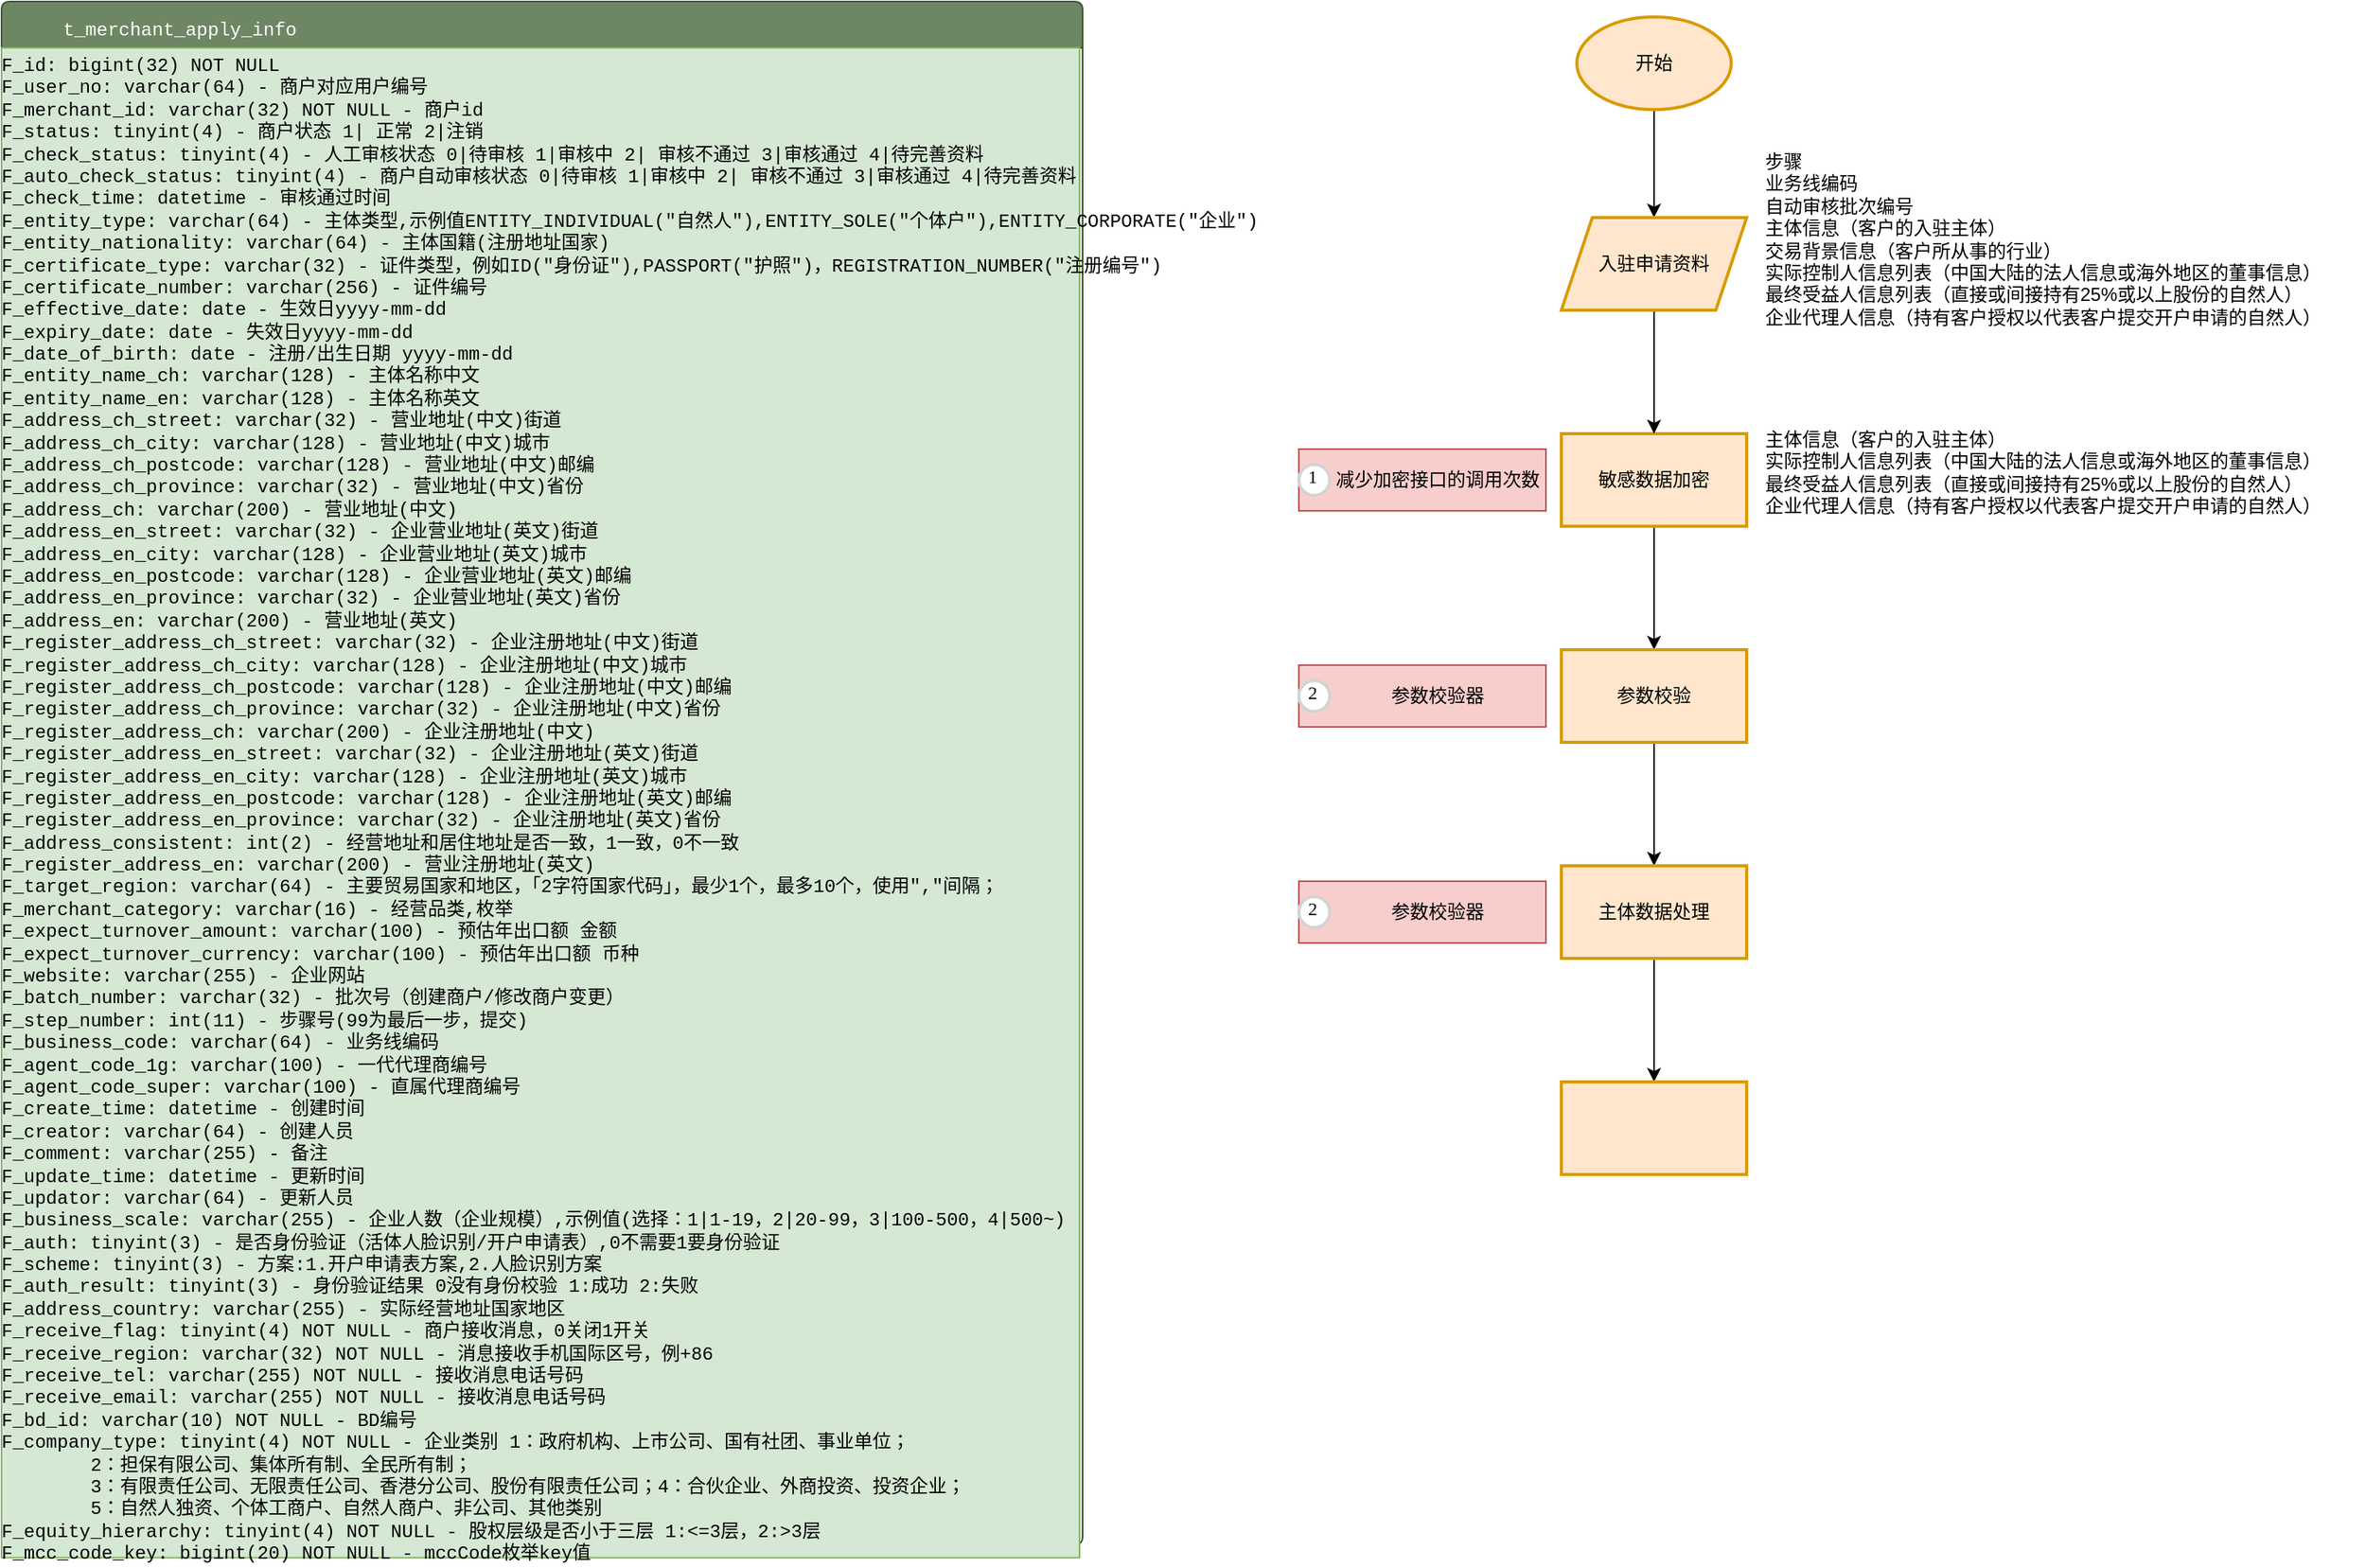 <mxfile version="24.3.1" type="github">
  <diagram name="Page 2" id="f50cWnhNKc0xasic3wzm">
    <mxGraphModel dx="479" dy="3088" grid="1" gridSize="10" guides="1" tooltips="1" connect="1" arrows="1" fold="1" page="1" pageScale="1" pageWidth="827" pageHeight="1169" math="0" shadow="0">
      <root>
        <mxCell id="0" />
        <mxCell id="1" parent="0" />
        <mxCell id="WJBm6pe73H-23jdvLBGB-24" style="graphMlID=entity0;gradientDirection=east;shape=swimlane;startSize=30;rounded=1;arcSize=6;collapsible=0;fillColor=#6d8764;strokeColor=#3A5431;strokeWidth=1.0;swimlaneFillColor=#FFFFFF;fontColor=#ffffff;" parent="1" vertex="1">
          <mxGeometry x="920" y="-2280" width="700" height="1000" as="geometry" />
        </mxCell>
        <mxCell id="WJBm6pe73H-23jdvLBGB-26" value="t_merchant_apply_info" style="text;html=1;spacing=0;align=center;fontFamily=courier;fontSize=12;fontStyle=0;=center;fontColor=#ffffff" parent="WJBm6pe73H-23jdvLBGB-24" vertex="1">
          <mxGeometry y="6.67" width="230" height="25" as="geometry" />
        </mxCell>
        <mxCell id="WJBm6pe73H-23jdvLBGB-31" value="" style="edgeStyle=orthogonalEdgeStyle;rounded=0;orthogonalLoop=1;jettySize=auto;html=1;" parent="1" source="WJBm6pe73H-23jdvLBGB-29" edge="1">
          <mxGeometry relative="1" as="geometry">
            <mxPoint x="1990" y="-2140" as="targetPoint" />
          </mxGeometry>
        </mxCell>
        <mxCell id="WJBm6pe73H-23jdvLBGB-29" value="开始" style="strokeWidth=2;html=1;shape=mxgraph.flowchart.start_1;whiteSpace=wrap;strokeColor=#D79B00;fillColor=#FFE6CC;" parent="1" vertex="1">
          <mxGeometry x="1940" y="-2270" width="100" height="60" as="geometry" />
        </mxCell>
        <mxCell id="WJBm6pe73H-23jdvLBGB-33" value="步骤&#xa;业务线编码&#xa;自动审核批次编号&#xa;主体信息（客户的入驻主体）&#xa;交易背景信息（客户所从事的行业）&#xa;实际控制人信息列表（中国大陆的法人信息或海外地区的董事信息）&#xa;最终受益人信息列表（直接或间接持有25%或以上股份的自然人）&#xa;企业代理人信息（持有客户授权以代表客户提交开户申请的自然人）" style="text;whiteSpace=wrap;" parent="1" vertex="1">
          <mxGeometry x="2060" y="-2190" width="390" height="140" as="geometry" />
        </mxCell>
        <mxCell id="WJBm6pe73H-23jdvLBGB-52" value="" style="edgeStyle=orthogonalEdgeStyle;rounded=0;orthogonalLoop=1;jettySize=auto;html=1;" parent="1" source="WJBm6pe73H-23jdvLBGB-34" target="WJBm6pe73H-23jdvLBGB-51" edge="1">
          <mxGeometry relative="1" as="geometry" />
        </mxCell>
        <mxCell id="WJBm6pe73H-23jdvLBGB-34" value="敏感数据加密" style="whiteSpace=wrap;html=1;strokeWidth=2;fillColor=#ffe6cc;strokeColor=#d79b00;" parent="1" vertex="1">
          <mxGeometry x="1930" y="-2000" width="120" height="60" as="geometry" />
        </mxCell>
        <mxCell id="WJBm6pe73H-23jdvLBGB-36" value="主体信息（客户的入驻主体）&#xa;实际控制人信息列表（中国大陆的法人信息或海外地区的董事信息）&#xa;最终受益人信息列表（直接或间接持有25%或以上股份的自然人）&#xa;企业代理人信息（持有客户授权以代表客户提交开户申请的自然人）" style="text;whiteSpace=wrap;" parent="1" vertex="1">
          <mxGeometry x="2060" y="-2010" width="390" height="100" as="geometry" />
        </mxCell>
        <mxCell id="WJBm6pe73H-23jdvLBGB-25" value="F_id: bigint(32) NOT NULL&lt;br&gt;F_user_no: varchar(64) - 商户对应用户编号&lt;br&gt;F_merchant_id: varchar(32) NOT NULL - 商户id&lt;br&gt;F_status: tinyint(4) - 商户状态 1| 正常 2|注销&lt;br&gt;F_check_status: tinyint(4) - 人工审核状态 0|待审核 1|审核中 2| 审核不通过 3|审核通过 4|待完善资料&lt;br&gt;F_auto_check_status: tinyint(4) - 商户自动审核状态 0|待审核 1|审核中 2| 审核不通过 3|审核通过 4|待完善资料&lt;br&gt;F_check_time: datetime - 审核通过时间&lt;br&gt;F_entity_type: varchar(64) - 主体类型,示例值ENTITY_INDIVIDUAL(&quot;自然人&quot;),ENTITY_SOLE(&quot;个体户&quot;),ENTITY_CORPORATE(&quot;企业&quot;)&lt;br&gt;F_entity_nationality: varchar(64) - 主体国籍(注册地址国家)&lt;br&gt;F_certificate_type: varchar(32) - 证件类型，例如ID(&quot;身份证&quot;),PASSPORT(&quot;护照&quot;)，REGISTRATION_NUMBER(&quot;注册编号&quot;)&lt;br&gt;F_certificate_number: varchar(256) - 证件编号&lt;br&gt;F_effective_date: date - 生效日yyyy-mm-dd&lt;br&gt;F_expiry_date: date - 失效日yyyy-mm-dd&lt;br&gt;F_date_of_birth: date - 注册/出生日期 yyyy-mm-dd&lt;br&gt;F_entity_name_ch: varchar(128) - 主体名称中文&lt;br&gt;F_entity_name_en: varchar(128) - 主体名称英文&lt;br&gt;F_address_ch_street: varchar(32) - 营业地址(中文)街道&lt;br&gt;F_address_ch_city: varchar(128) - 营业地址(中文)城市&lt;br&gt;F_address_ch_postcode: varchar(128) - 营业地址(中文)邮编&lt;br&gt;F_address_ch_province: varchar(32) - 营业地址(中文)省份&lt;br&gt;F_address_ch: varchar(200) - 营业地址(中文)&lt;br&gt;F_address_en_street: varchar(32) - 企业营业地址(英文)街道&lt;br&gt;F_address_en_city: varchar(128) - 企业营业地址(英文)城市&lt;br&gt;F_address_en_postcode: varchar(128) - 企业营业地址(英文)邮编&lt;br&gt;F_address_en_province: varchar(32) - 企业营业地址(英文)省份&lt;br&gt;F_address_en: varchar(200) - 营业地址(英文)&lt;br&gt;F_register_address_ch_street: varchar(32) - 企业注册地址(中文)街道&lt;br&gt;F_register_address_ch_city: varchar(128) - 企业注册地址(中文)城市&lt;br&gt;F_register_address_ch_postcode: varchar(128) - 企业注册地址(中文)邮编&lt;br&gt;F_register_address_ch_province: varchar(32) - 企业注册地址(中文)省份&lt;br&gt;F_register_address_ch: varchar(200) - 企业注册地址(中文)&lt;br&gt;F_register_address_en_street: varchar(32) - 企业注册地址(英文)街道&lt;br&gt;F_register_address_en_city: varchar(128) - 企业注册地址(英文)城市&lt;br&gt;F_register_address_en_postcode: varchar(128) - 企业注册地址(英文)邮编&lt;br&gt;F_register_address_en_province: varchar(32) - 企业注册地址(英文)省份&lt;br&gt;F_address_consistent: int(2) - 经营地址和居住地址是否一致，1一致，0不一致&lt;br&gt;F_register_address_en: varchar(200) - 营业注册地址(英文)&lt;br&gt;F_target_region: varchar(64) - 主要贸易国家和地区，「2字符国家代码」，最少1个，最多10个，使用&quot;,&quot;间隔；&lt;br&gt;F_merchant_category: varchar(16) - 经营品类,枚举&lt;br&gt;F_expect_turnover_amount: varchar(100) - 预估年出口额 金额&lt;br&gt;F_expect_turnover_currency: varchar(100) - 预估年出口额 币种&lt;br&gt;F_website: varchar(255) - 企业网站&lt;br&gt;F_batch_number: varchar(32) - 批次号（创建商户/修改商户变更）&lt;br&gt;F_step_number: int(11) - 步骤号(99为最后一步，提交)&lt;br&gt;F_business_code: varchar(64) - 业务线编码&lt;br&gt;F_agent_code_1g: varchar(100) - 一代代理商编号&lt;br&gt;F_agent_code_super: varchar(100) - 直属代理商编号&lt;br&gt;F_create_time: datetime - 创建时间&lt;br&gt;F_creator: varchar(64) - 创建人员&lt;br&gt;F_comment: varchar(255) - 备注&lt;br&gt;F_update_time: datetime - 更新时间&lt;br&gt;F_updator: varchar(64) - 更新人员&lt;br&gt;F_business_scale: varchar(255) - 企业人数（企业规模）,示例值(选择：1|1-19，2|20-99，3|100-500，4|500~)&lt;br&gt;F_auth: tinyint(3) - 是否身份验证（活体人脸识别/开户申请表）,0不需要1要身份验证&lt;br&gt;F_scheme: tinyint(3) - 方案:1.开户申请表方案,2.人脸识别方案&lt;br&gt;F_auth_result: tinyint(3) - 身份验证结果  0没有身份校验 1:成功 2:失败&lt;br&gt;F_address_country: varchar(255) - 实际经营地址国家地区&lt;br&gt;F_receive_flag: tinyint(4) NOT NULL - 商户接收消息，0关闭1开关&lt;br&gt;F_receive_region: varchar(32) NOT NULL - 消息接收手机国际区号，例+86&lt;br&gt;F_receive_tel: varchar(255) NOT NULL - 接收消息电话号码&lt;br&gt;F_receive_email: varchar(255) NOT NULL - 接收消息电话号码&lt;br&gt;F_bd_id: varchar(10) NOT NULL - BD编号&lt;br&gt;F_company_type: tinyint(4) NOT NULL - 企业类别 1：政府机构、上市公司、国有社团、事业单位；&lt;div&gt;&lt;span style=&quot;white-space: pre;&quot;&gt;&#x9;&lt;/span&gt;2：担保有限公司、集体所有制、全民所有制；&lt;div&gt;&lt;span style=&quot;white-space: pre;&quot;&gt;&#x9;&lt;/span&gt;3：有限责任公司、无限责任公司、香港分公司、股份有限责任公司；4：合伙企业、外商投资、投资企业；&lt;/div&gt;&lt;div&gt;&lt;span style=&quot;white-space: pre;&quot;&gt;&#x9;&lt;/span&gt;5：自然人独资、个体工商户、自然人商户、非公司、其他类别&lt;br&gt;F_equity_hierarchy: tinyint(4) NOT NULL - 股权层级是否小于三层 1:&amp;lt;=3层，2:&amp;gt;3层&lt;br&gt;F_mcc_code_key: bigint(20) NOT NULL - mccCode枚举key值&#x9;&#x9;&#x9;&#x9;&#x9;&#x9;&lt;/div&gt;&lt;/div&gt;" style="text;html=1;spacing=0;align=left;fontFamily=courier;fontSize=12;fontStyle=0;=center;fillColor=#d5e8d4;strokeColor=#82b366;" parent="1" vertex="1">
          <mxGeometry x="920" y="-2250" width="698" height="978.33" as="geometry" />
        </mxCell>
        <mxCell id="WJBm6pe73H-23jdvLBGB-50" value="" style="group;fillColor=#f8cecc;strokeColor=#b85450;" parent="1" vertex="1" connectable="0">
          <mxGeometry x="1760" y="-1990" width="160" height="40" as="geometry" />
        </mxCell>
        <mxCell id="WJBm6pe73H-23jdvLBGB-37" value="1" style="ellipse;whiteSpace=wrap;html=1;aspect=fixed;strokeWidth=2;fontFamily=Tahoma;spacingBottom=4;spacingRight=2;strokeColor=#d3d3d3;" parent="WJBm6pe73H-23jdvLBGB-50" vertex="1">
          <mxGeometry y="10" width="20" height="20" as="geometry" />
        </mxCell>
        <mxCell id="WJBm6pe73H-23jdvLBGB-46" value="减少加密接口的调用次数" style="text;html=1;align=center;verticalAlign=middle;whiteSpace=wrap;rounded=0;" parent="WJBm6pe73H-23jdvLBGB-50" vertex="1">
          <mxGeometry x="20" width="140" height="40" as="geometry" />
        </mxCell>
        <mxCell id="WJBm6pe73H-23jdvLBGB-57" value="" style="edgeStyle=orthogonalEdgeStyle;rounded=0;orthogonalLoop=1;jettySize=auto;html=1;" parent="1" source="WJBm6pe73H-23jdvLBGB-51" target="WJBm6pe73H-23jdvLBGB-56" edge="1">
          <mxGeometry relative="1" as="geometry" />
        </mxCell>
        <mxCell id="WJBm6pe73H-23jdvLBGB-51" value="参数校验" style="whiteSpace=wrap;html=1;strokeWidth=2;fillColor=#ffe6cc;strokeColor=#d79b00;" parent="1" vertex="1">
          <mxGeometry x="1930" y="-1860" width="120" height="60" as="geometry" />
        </mxCell>
        <mxCell id="WJBm6pe73H-23jdvLBGB-53" value="" style="group;fillColor=#f8cecc;strokeColor=#b85450;" parent="1" vertex="1" connectable="0">
          <mxGeometry x="1760" y="-1850" width="160" height="40" as="geometry" />
        </mxCell>
        <mxCell id="WJBm6pe73H-23jdvLBGB-54" value="2" style="ellipse;whiteSpace=wrap;html=1;aspect=fixed;strokeWidth=2;fontFamily=Tahoma;spacingBottom=4;spacingRight=2;strokeColor=#d3d3d3;" parent="WJBm6pe73H-23jdvLBGB-53" vertex="1">
          <mxGeometry y="10" width="20" height="20" as="geometry" />
        </mxCell>
        <mxCell id="WJBm6pe73H-23jdvLBGB-55" value="参数校验器" style="text;html=1;align=center;verticalAlign=middle;whiteSpace=wrap;rounded=0;" parent="WJBm6pe73H-23jdvLBGB-53" vertex="1">
          <mxGeometry x="20" width="140" height="40" as="geometry" />
        </mxCell>
        <mxCell id="WJBm6pe73H-23jdvLBGB-62" value="" style="edgeStyle=orthogonalEdgeStyle;rounded=0;orthogonalLoop=1;jettySize=auto;html=1;" parent="1" source="WJBm6pe73H-23jdvLBGB-56" target="WJBm6pe73H-23jdvLBGB-61" edge="1">
          <mxGeometry relative="1" as="geometry" />
        </mxCell>
        <mxCell id="WJBm6pe73H-23jdvLBGB-56" value="主体数据处理" style="whiteSpace=wrap;html=1;fillColor=#ffe6cc;strokeColor=#d79b00;strokeWidth=2;" parent="1" vertex="1">
          <mxGeometry x="1930" y="-1720" width="120" height="60" as="geometry" />
        </mxCell>
        <mxCell id="WJBm6pe73H-23jdvLBGB-58" value="" style="group;fillColor=#f8cecc;strokeColor=#b85450;" parent="1" vertex="1" connectable="0">
          <mxGeometry x="1760" y="-1710" width="160" height="40" as="geometry" />
        </mxCell>
        <mxCell id="WJBm6pe73H-23jdvLBGB-59" value="2" style="ellipse;whiteSpace=wrap;html=1;aspect=fixed;strokeWidth=2;fontFamily=Tahoma;spacingBottom=4;spacingRight=2;strokeColor=#d3d3d3;" parent="WJBm6pe73H-23jdvLBGB-58" vertex="1">
          <mxGeometry y="10" width="20" height="20" as="geometry" />
        </mxCell>
        <mxCell id="WJBm6pe73H-23jdvLBGB-60" value="参数校验器" style="text;html=1;align=center;verticalAlign=middle;whiteSpace=wrap;rounded=0;" parent="WJBm6pe73H-23jdvLBGB-58" vertex="1">
          <mxGeometry x="20" width="140" height="40" as="geometry" />
        </mxCell>
        <mxCell id="WJBm6pe73H-23jdvLBGB-61" value="" style="whiteSpace=wrap;html=1;fillColor=#ffe6cc;strokeColor=#d79b00;strokeWidth=2;" parent="1" vertex="1">
          <mxGeometry x="1930" y="-1580" width="120" height="60" as="geometry" />
        </mxCell>
        <mxCell id="WJBm6pe73H-23jdvLBGB-68" style="edgeStyle=orthogonalEdgeStyle;rounded=0;orthogonalLoop=1;jettySize=auto;html=1;" parent="1" source="WJBm6pe73H-23jdvLBGB-66" target="WJBm6pe73H-23jdvLBGB-34" edge="1">
          <mxGeometry relative="1" as="geometry" />
        </mxCell>
        <mxCell id="WJBm6pe73H-23jdvLBGB-66" value="入驻申请资料" style="shape=parallelogram;perimeter=parallelogramPerimeter;whiteSpace=wrap;html=1;fixedSize=1;fillColor=#ffe6cc;strokeColor=#d79b00;strokeWidth=2;" parent="1" vertex="1">
          <mxGeometry x="1930" y="-2140" width="120" height="60" as="geometry" />
        </mxCell>
      </root>
    </mxGraphModel>
  </diagram>
</mxfile>
